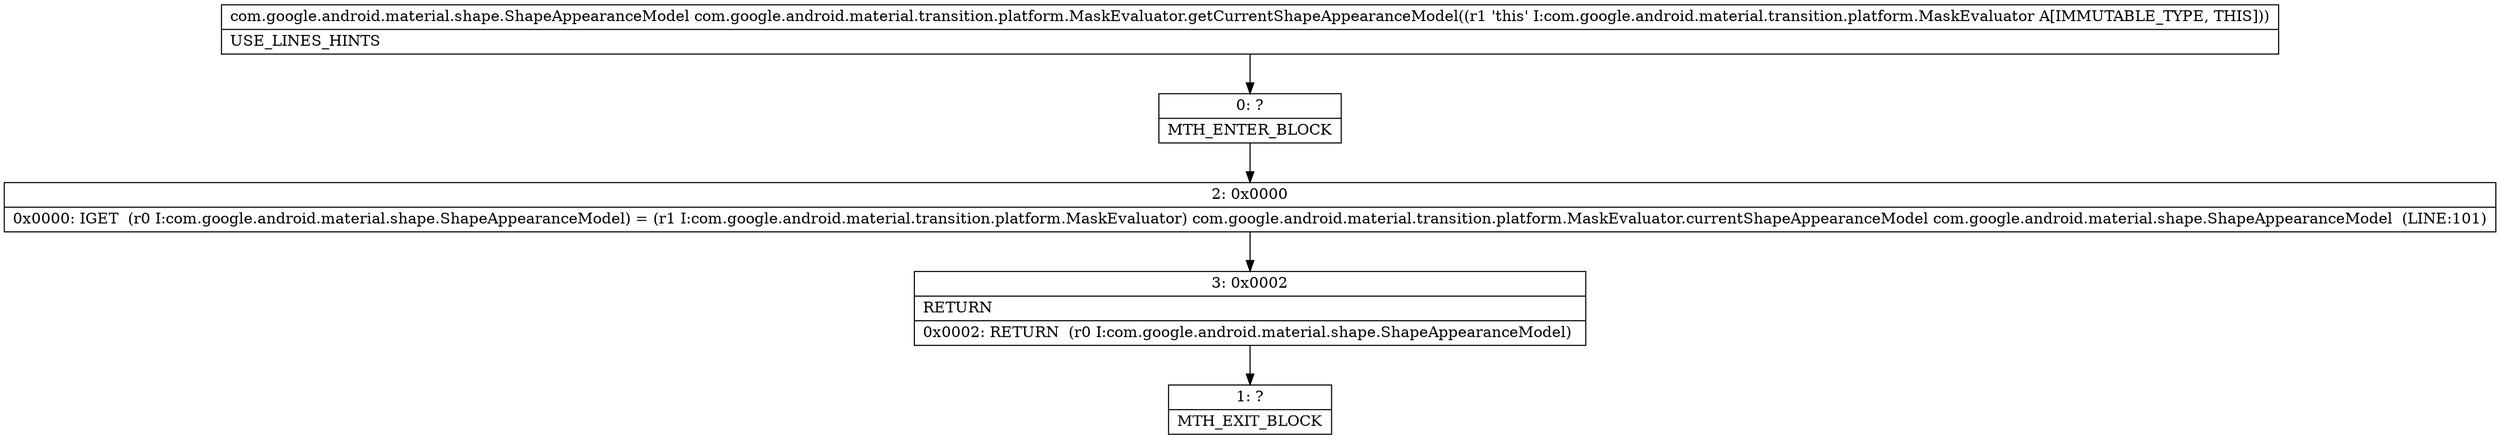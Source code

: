digraph "CFG forcom.google.android.material.transition.platform.MaskEvaluator.getCurrentShapeAppearanceModel()Lcom\/google\/android\/material\/shape\/ShapeAppearanceModel;" {
Node_0 [shape=record,label="{0\:\ ?|MTH_ENTER_BLOCK\l}"];
Node_2 [shape=record,label="{2\:\ 0x0000|0x0000: IGET  (r0 I:com.google.android.material.shape.ShapeAppearanceModel) = (r1 I:com.google.android.material.transition.platform.MaskEvaluator) com.google.android.material.transition.platform.MaskEvaluator.currentShapeAppearanceModel com.google.android.material.shape.ShapeAppearanceModel  (LINE:101)\l}"];
Node_3 [shape=record,label="{3\:\ 0x0002|RETURN\l|0x0002: RETURN  (r0 I:com.google.android.material.shape.ShapeAppearanceModel) \l}"];
Node_1 [shape=record,label="{1\:\ ?|MTH_EXIT_BLOCK\l}"];
MethodNode[shape=record,label="{com.google.android.material.shape.ShapeAppearanceModel com.google.android.material.transition.platform.MaskEvaluator.getCurrentShapeAppearanceModel((r1 'this' I:com.google.android.material.transition.platform.MaskEvaluator A[IMMUTABLE_TYPE, THIS]))  | USE_LINES_HINTS\l}"];
MethodNode -> Node_0;Node_0 -> Node_2;
Node_2 -> Node_3;
Node_3 -> Node_1;
}

